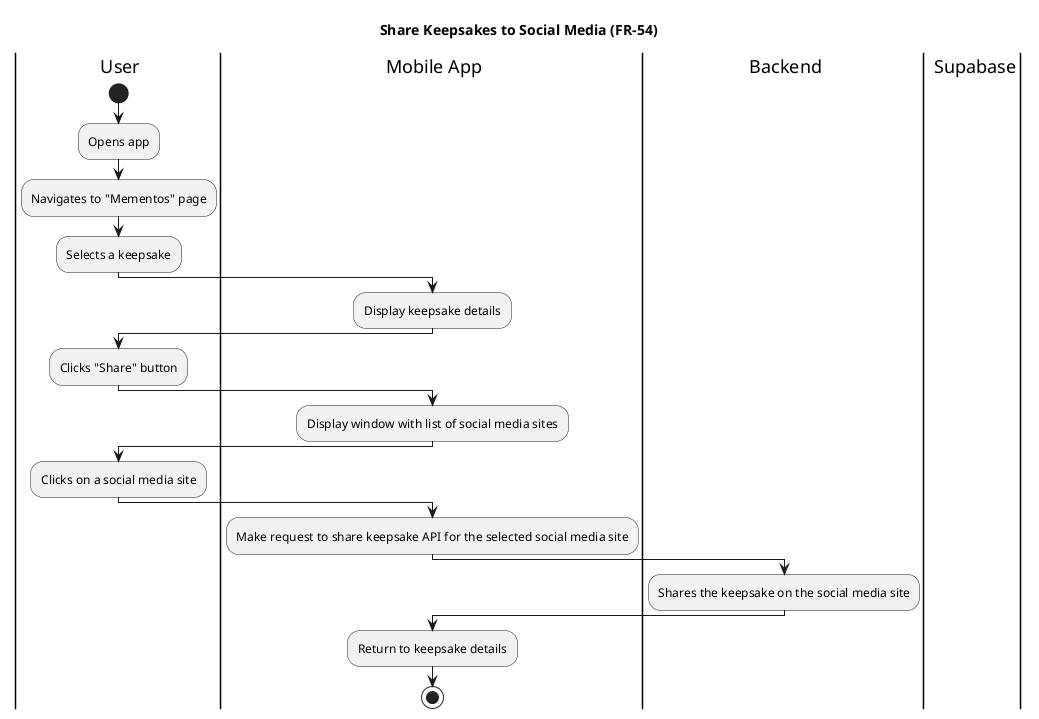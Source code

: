 @startuml
title Share Keepsakes to Social Media (FR-54)

|user| User
|mobile| Mobile App
|backend| Backend
|db| Supabase

|user|
start
:Opens app;
:Navigates to "Mementos" page;
:Selects a keepsake;

|mobile|
:Display keepsake details;

|user|
:Clicks "Share" button;

|mobile|
:Display window with list of social media sites;

|user|
:Clicks on a social media site;

|mobile|
:Make request to share keepsake API for the selected social media site;

|backend|
:Shares the keepsake on the social media site;

|mobile|
:Return to keepsake details;

stop
@enduml
